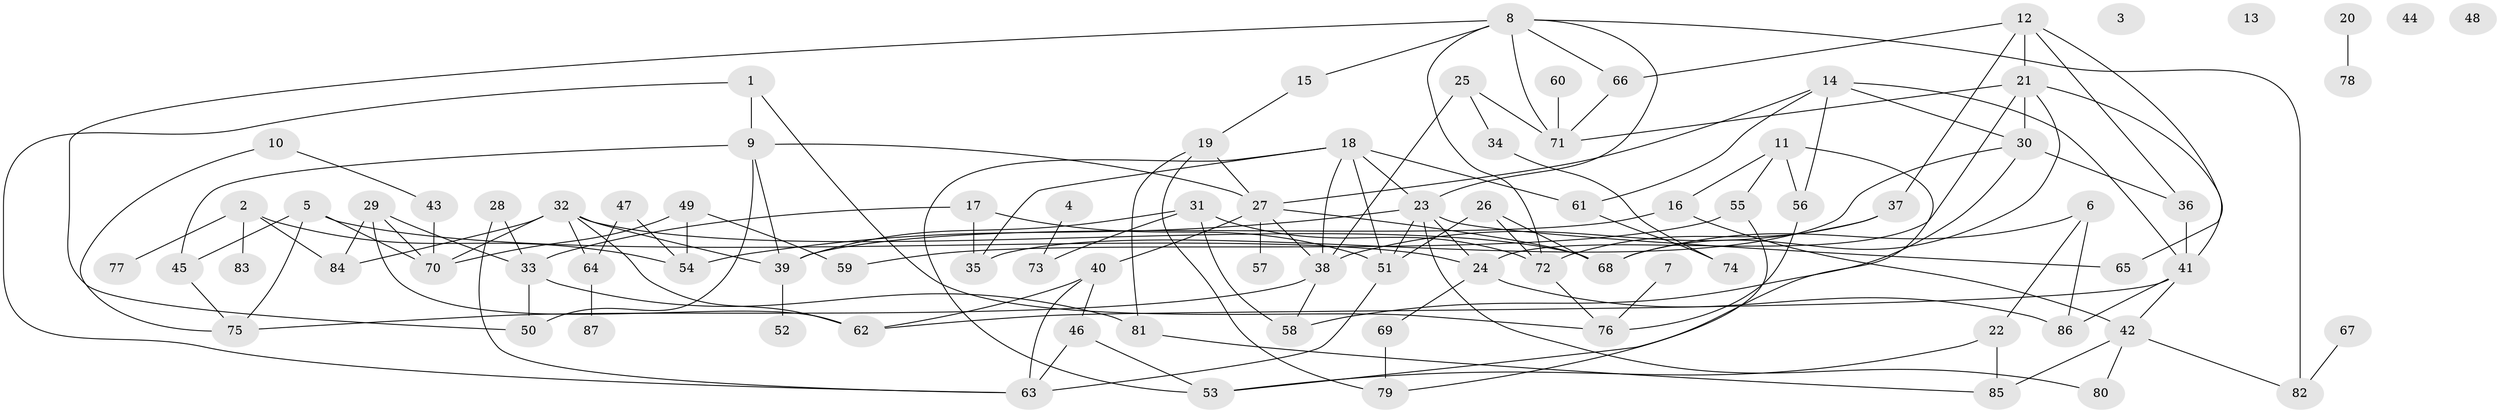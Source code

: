 // coarse degree distribution, {5: 0.09615384615384616, 2: 0.19230769230769232, 0: 0.07692307692307693, 1: 0.15384615384615385, 4: 0.07692307692307693, 7: 0.07692307692307693, 13: 0.019230769230769232, 3: 0.1346153846153846, 6: 0.09615384615384616, 10: 0.057692307692307696, 9: 0.019230769230769232}
// Generated by graph-tools (version 1.1) at 2025/16/03/04/25 18:16:30]
// undirected, 87 vertices, 141 edges
graph export_dot {
graph [start="1"]
  node [color=gray90,style=filled];
  1;
  2;
  3;
  4;
  5;
  6;
  7;
  8;
  9;
  10;
  11;
  12;
  13;
  14;
  15;
  16;
  17;
  18;
  19;
  20;
  21;
  22;
  23;
  24;
  25;
  26;
  27;
  28;
  29;
  30;
  31;
  32;
  33;
  34;
  35;
  36;
  37;
  38;
  39;
  40;
  41;
  42;
  43;
  44;
  45;
  46;
  47;
  48;
  49;
  50;
  51;
  52;
  53;
  54;
  55;
  56;
  57;
  58;
  59;
  60;
  61;
  62;
  63;
  64;
  65;
  66;
  67;
  68;
  69;
  70;
  71;
  72;
  73;
  74;
  75;
  76;
  77;
  78;
  79;
  80;
  81;
  82;
  83;
  84;
  85;
  86;
  87;
  1 -- 9;
  1 -- 63;
  1 -- 76;
  2 -- 54;
  2 -- 77;
  2 -- 83;
  2 -- 84;
  4 -- 73;
  5 -- 24;
  5 -- 45;
  5 -- 70;
  5 -- 75;
  6 -- 22;
  6 -- 68;
  6 -- 86;
  7 -- 76;
  8 -- 15;
  8 -- 23;
  8 -- 50;
  8 -- 66;
  8 -- 71;
  8 -- 72;
  8 -- 82;
  9 -- 27;
  9 -- 39;
  9 -- 45;
  9 -- 50;
  10 -- 43;
  10 -- 75;
  11 -- 16;
  11 -- 53;
  11 -- 55;
  11 -- 56;
  12 -- 21;
  12 -- 36;
  12 -- 37;
  12 -- 65;
  12 -- 66;
  14 -- 27;
  14 -- 30;
  14 -- 41;
  14 -- 56;
  14 -- 61;
  15 -- 19;
  16 -- 39;
  16 -- 42;
  17 -- 33;
  17 -- 35;
  17 -- 51;
  18 -- 23;
  18 -- 35;
  18 -- 38;
  18 -- 51;
  18 -- 53;
  18 -- 61;
  19 -- 27;
  19 -- 79;
  19 -- 81;
  20 -- 78;
  21 -- 24;
  21 -- 30;
  21 -- 41;
  21 -- 68;
  21 -- 71;
  22 -- 53;
  22 -- 85;
  23 -- 24;
  23 -- 51;
  23 -- 54;
  23 -- 65;
  23 -- 80;
  24 -- 69;
  24 -- 86;
  25 -- 34;
  25 -- 38;
  25 -- 71;
  26 -- 51;
  26 -- 68;
  26 -- 72;
  27 -- 38;
  27 -- 40;
  27 -- 57;
  27 -- 68;
  28 -- 33;
  28 -- 63;
  29 -- 33;
  29 -- 62;
  29 -- 70;
  29 -- 84;
  30 -- 35;
  30 -- 36;
  30 -- 58;
  31 -- 39;
  31 -- 58;
  31 -- 72;
  31 -- 73;
  32 -- 39;
  32 -- 62;
  32 -- 64;
  32 -- 68;
  32 -- 70;
  32 -- 84;
  33 -- 50;
  33 -- 81;
  34 -- 74;
  36 -- 41;
  37 -- 38;
  37 -- 72;
  38 -- 58;
  38 -- 75;
  39 -- 52;
  40 -- 46;
  40 -- 62;
  40 -- 63;
  41 -- 42;
  41 -- 62;
  41 -- 86;
  42 -- 80;
  42 -- 82;
  42 -- 85;
  43 -- 70;
  45 -- 75;
  46 -- 53;
  46 -- 63;
  47 -- 54;
  47 -- 64;
  49 -- 54;
  49 -- 59;
  49 -- 70;
  51 -- 63;
  55 -- 59;
  55 -- 79;
  56 -- 76;
  60 -- 71;
  61 -- 74;
  64 -- 87;
  66 -- 71;
  67 -- 82;
  69 -- 79;
  72 -- 76;
  81 -- 85;
}
